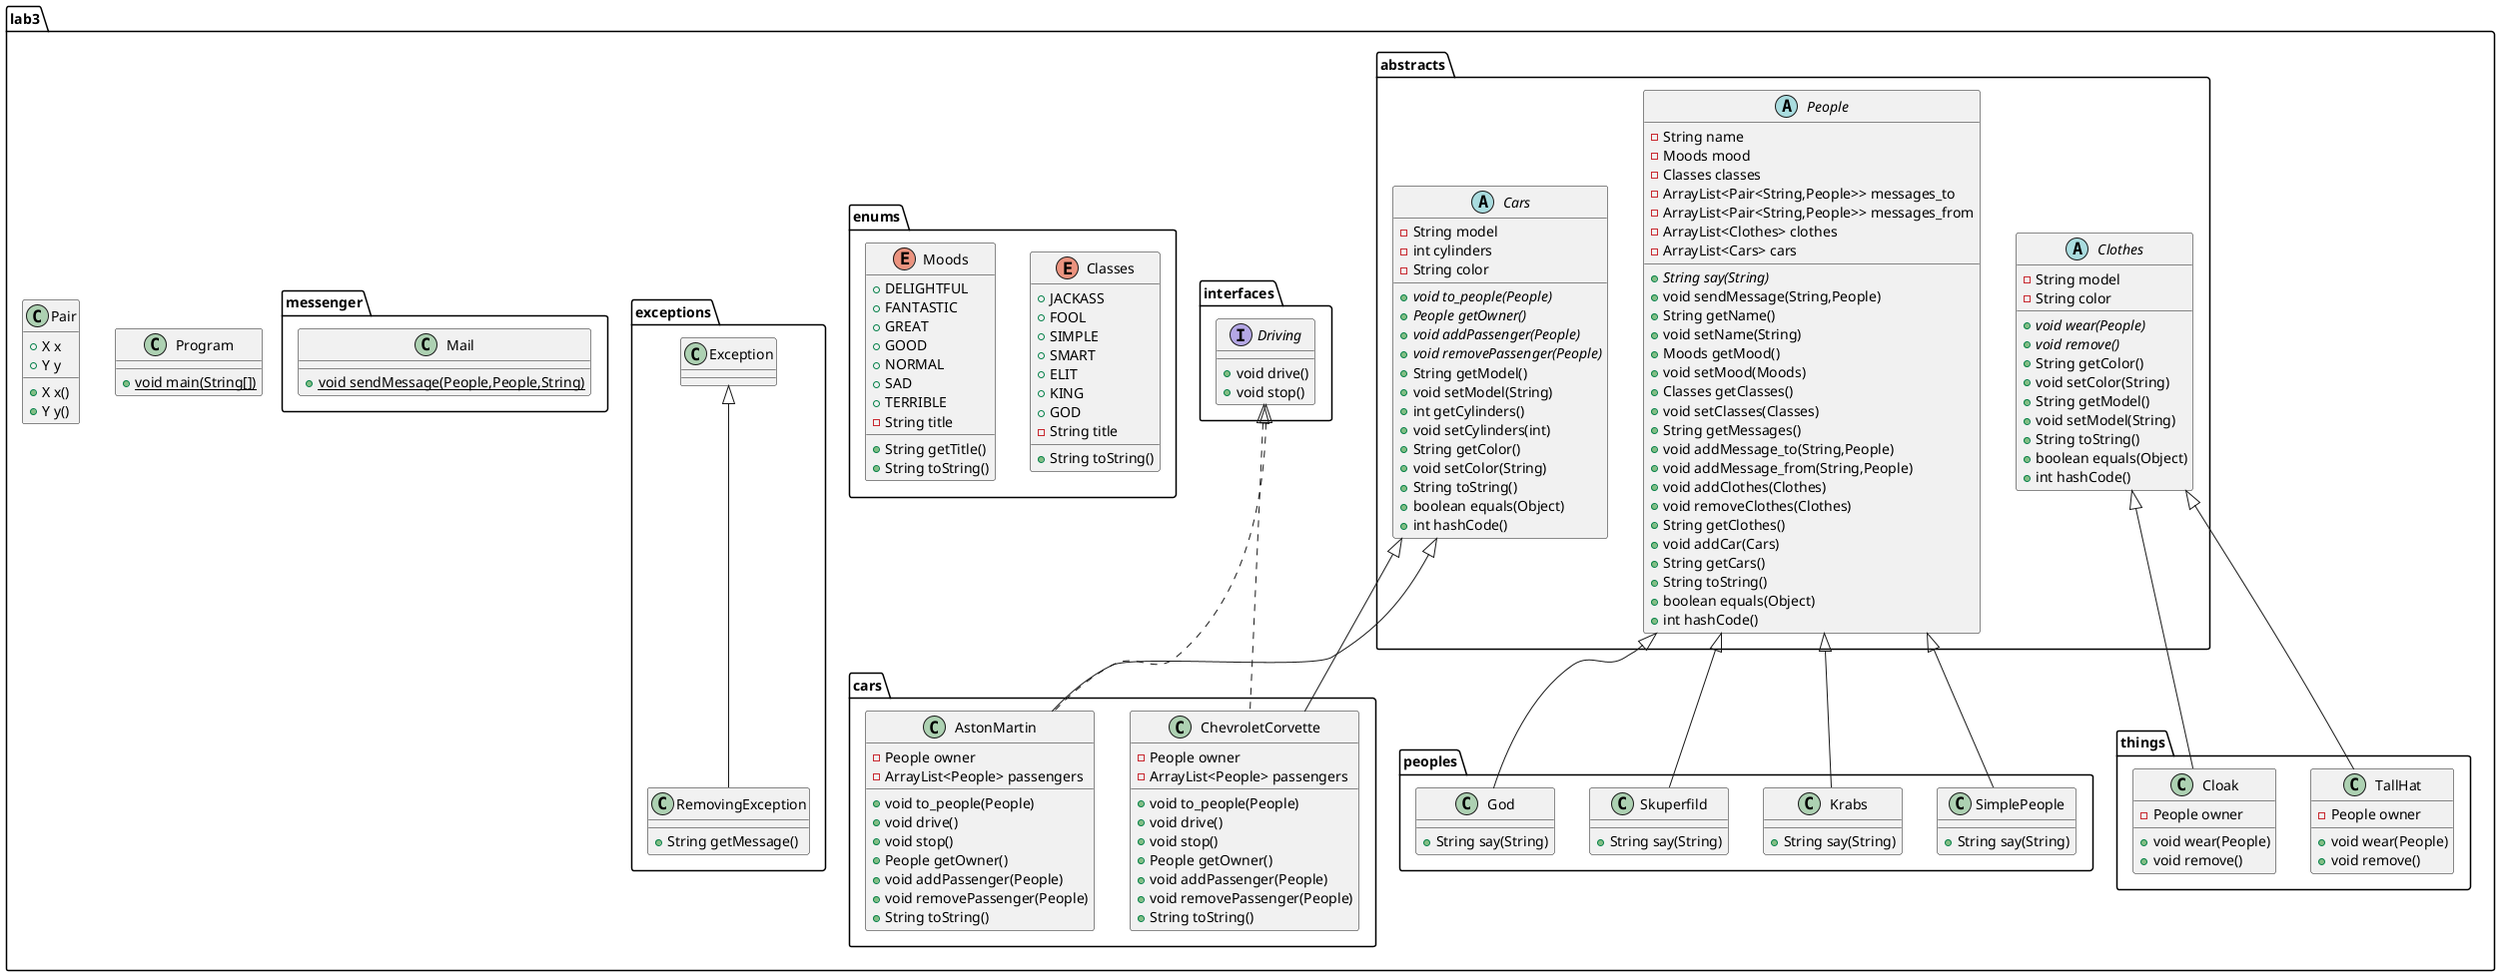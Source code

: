 @startuml
abstract class lab3.abstracts.People {
- String name
- Moods mood
- Classes classes
- ArrayList<Pair<String,People>> messages_to
- ArrayList<Pair<String,People>> messages_from
- ArrayList<Clothes> clothes
- ArrayList<Cars> cars
+ {abstract}String say(String)
+ void sendMessage(String,People)
+ String getName()
+ void setName(String)
+ Moods getMood()
+ void setMood(Moods)
+ Classes getClasses()
+ void setClasses(Classes)
+ String getMessages()
+ void addMessage_to(String,People)
+ void addMessage_from(String,People)
+ void addClothes(Clothes)
+ void removeClothes(Clothes)
+ String getClothes()
+ void addCar(Cars)
+ String getCars()
+ String toString()
+ boolean equals(Object)
+ int hashCode()
}


class lab3.Program {
+ {static} void main(String[])
}

class lab3.peoples.Skuperfild {
+ String say(String)
}

abstract class lab3.abstracts.Cars {
- String model
- int cylinders
- String color
+ {abstract}void to_people(People)
+ {abstract}People getOwner()
+ {abstract}void addPassenger(People)
+ {abstract}void removePassenger(People)
+ String getModel()
+ void setModel(String)
+ int getCylinders()
+ void setCylinders(int)
+ String getColor()
+ void setColor(String)
+ String toString()
+ boolean equals(Object)
+ int hashCode()
}


interface lab3.interfaces.Driving {
+ void drive()
+ void stop()
}

class lab3.peoples.God {
+ String say(String)
}

class lab3.peoples.SimplePeople {
+ String say(String)
}

class lab3.cars.ChevroletCorvette {
- People owner
- ArrayList<People> passengers
+ void to_people(People)
+ void drive()
+ void stop()
+ People getOwner()
+ void addPassenger(People)
+ void removePassenger(People)
+ String toString()
}


class lab3.peoples.Krabs {
+ String say(String)
}

enum lab3.enums.Classes {
+  JACKASS
+  FOOL
+  SIMPLE
+  SMART
+  ELIT
+  KING
+  GOD
- String title
+ String toString()
}


abstract class lab3.abstracts.Clothes {
- String model
- String color
+ {abstract}void wear(People)
+ {abstract}void remove()
+ String getColor()
+ void setColor(String)
+ String getModel()
+ void setModel(String)
+ String toString()
+ boolean equals(Object)
+ int hashCode()
}


enum lab3.enums.Moods {
+  DELIGHTFUL
+  FANTASTIC
+  GREAT
+  GOOD
+  NORMAL
+  SAD
+  TERRIBLE
- String title
+ String getTitle()
+ String toString()
}


class lab3.cars.AstonMartin {
- People owner
- ArrayList<People> passengers
+ void to_people(People)
+ void drive()
+ void stop()
+ People getOwner()
+ void addPassenger(People)
+ void removePassenger(People)
+ String toString()
}


class lab3.things.TallHat {
- People owner
+ void wear(People)
+ void remove()
}


class lab3.things.Cloak {
- People owner
+ void wear(People)
+ void remove()
}


class lab3.exceptions.RemovingException {
+ String getMessage()
}

class lab3.messenger.Mail {
+ {static} void sendMessage(People,People,String)
}

class lab3.Pair {
+ X x
+ Y y
+ X x()
+ Y y()
}




lab3.abstracts.People <|-- lab3.peoples.Skuperfild
lab3.abstracts.People <|-- lab3.peoples.God
lab3.abstracts.People <|-- lab3.peoples.SimplePeople
lab3.interfaces.Driving <|.. lab3.cars.ChevroletCorvette
lab3.abstracts.Cars <|-- lab3.cars.ChevroletCorvette
lab3.abstracts.People <|-- lab3.peoples.Krabs
lab3.interfaces.Driving <|.. lab3.cars.AstonMartin
lab3.abstracts.Cars <|-- lab3.cars.AstonMartin
lab3.abstracts.Clothes <|-- lab3.things.TallHat
lab3.abstracts.Clothes <|-- lab3.things.Cloak
lab3.exceptions.Exception <|-- lab3.exceptions.RemovingException
@enduml
